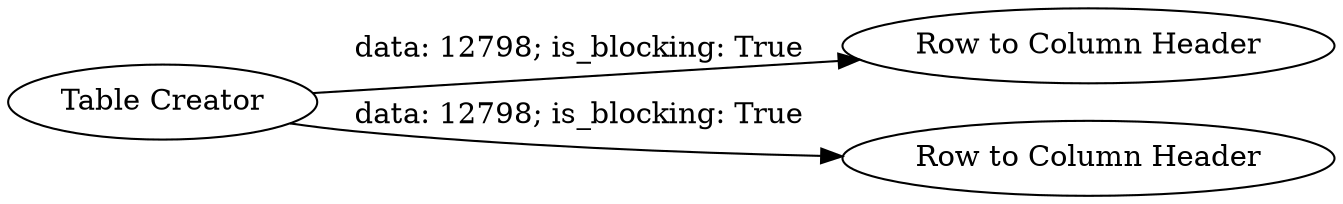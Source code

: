 digraph {
	"4624060883599810649_1" [label="Table Creator"]
	"4624060883599810649_2" [label="Row to Column Header"]
	"4624060883599810649_3" [label="Row to Column Header"]
	"4624060883599810649_1" -> "4624060883599810649_2" [label="data: 12798; is_blocking: True"]
	"4624060883599810649_1" -> "4624060883599810649_3" [label="data: 12798; is_blocking: True"]
	rankdir=LR
}
